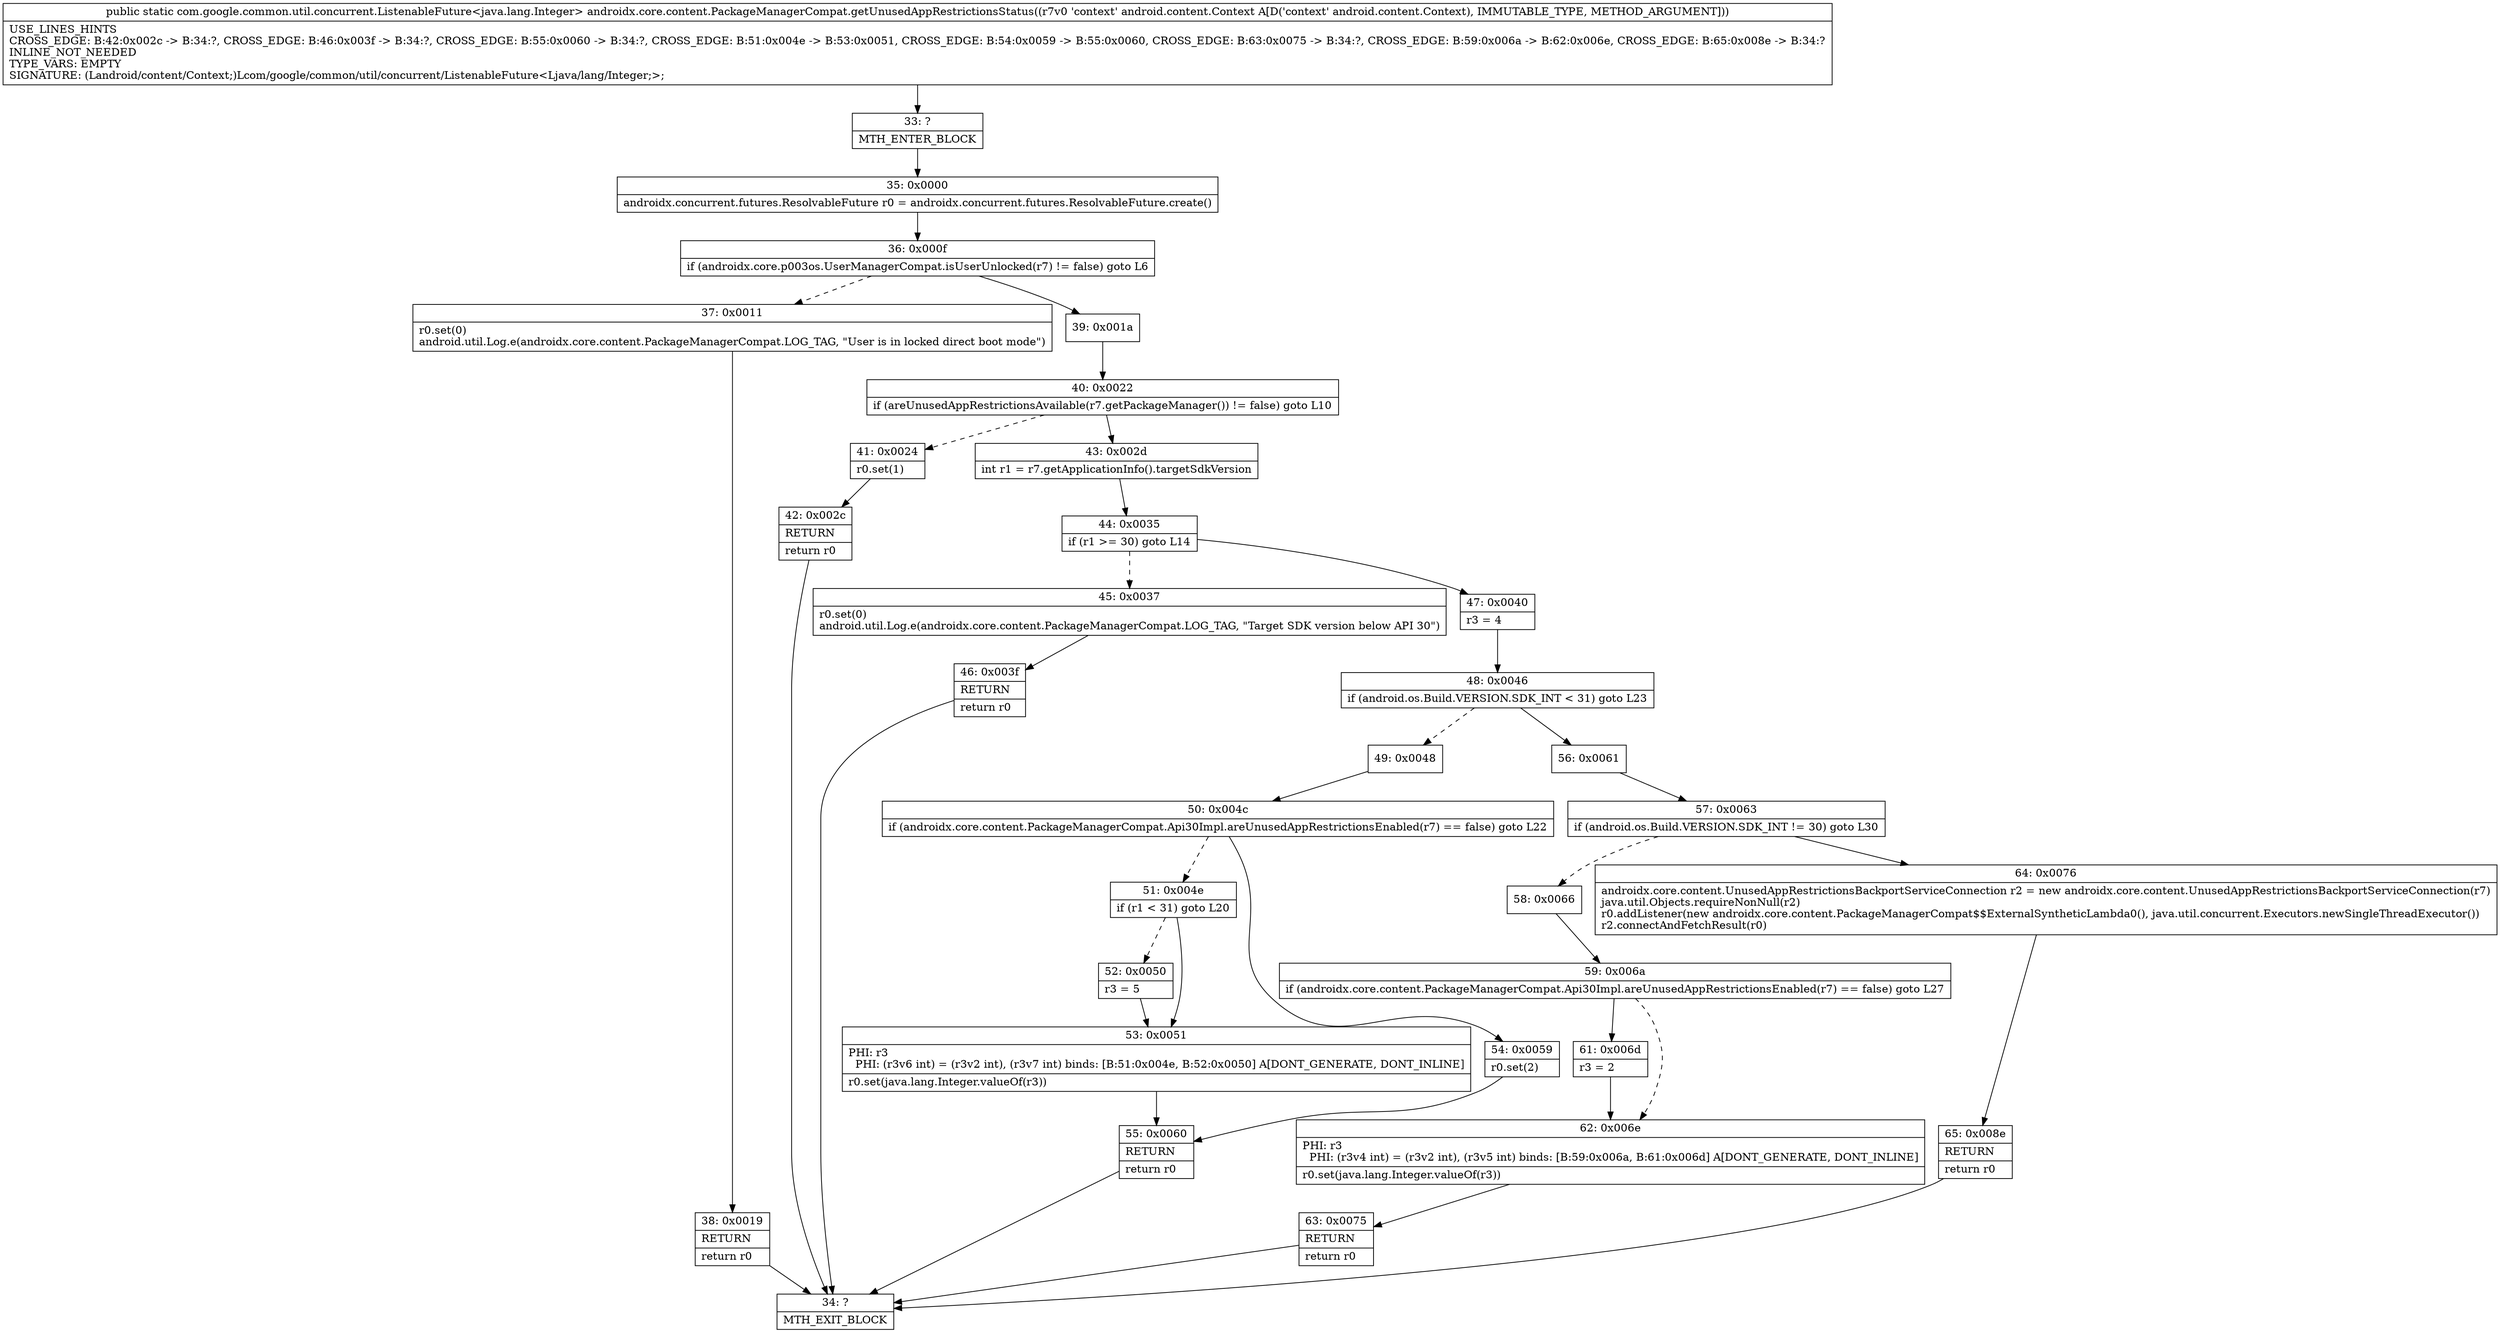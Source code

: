 digraph "CFG forandroidx.core.content.PackageManagerCompat.getUnusedAppRestrictionsStatus(Landroid\/content\/Context;)Lcom\/google\/common\/util\/concurrent\/ListenableFuture;" {
Node_33 [shape=record,label="{33\:\ ?|MTH_ENTER_BLOCK\l}"];
Node_35 [shape=record,label="{35\:\ 0x0000|androidx.concurrent.futures.ResolvableFuture r0 = androidx.concurrent.futures.ResolvableFuture.create()\l}"];
Node_36 [shape=record,label="{36\:\ 0x000f|if (androidx.core.p003os.UserManagerCompat.isUserUnlocked(r7) != false) goto L6\l}"];
Node_37 [shape=record,label="{37\:\ 0x0011|r0.set(0)\landroid.util.Log.e(androidx.core.content.PackageManagerCompat.LOG_TAG, \"User is in locked direct boot mode\")\l}"];
Node_38 [shape=record,label="{38\:\ 0x0019|RETURN\l|return r0\l}"];
Node_34 [shape=record,label="{34\:\ ?|MTH_EXIT_BLOCK\l}"];
Node_39 [shape=record,label="{39\:\ 0x001a}"];
Node_40 [shape=record,label="{40\:\ 0x0022|if (areUnusedAppRestrictionsAvailable(r7.getPackageManager()) != false) goto L10\l}"];
Node_41 [shape=record,label="{41\:\ 0x0024|r0.set(1)\l}"];
Node_42 [shape=record,label="{42\:\ 0x002c|RETURN\l|return r0\l}"];
Node_43 [shape=record,label="{43\:\ 0x002d|int r1 = r7.getApplicationInfo().targetSdkVersion\l}"];
Node_44 [shape=record,label="{44\:\ 0x0035|if (r1 \>= 30) goto L14\l}"];
Node_45 [shape=record,label="{45\:\ 0x0037|r0.set(0)\landroid.util.Log.e(androidx.core.content.PackageManagerCompat.LOG_TAG, \"Target SDK version below API 30\")\l}"];
Node_46 [shape=record,label="{46\:\ 0x003f|RETURN\l|return r0\l}"];
Node_47 [shape=record,label="{47\:\ 0x0040|r3 = 4\l}"];
Node_48 [shape=record,label="{48\:\ 0x0046|if (android.os.Build.VERSION.SDK_INT \< 31) goto L23\l}"];
Node_49 [shape=record,label="{49\:\ 0x0048}"];
Node_50 [shape=record,label="{50\:\ 0x004c|if (androidx.core.content.PackageManagerCompat.Api30Impl.areUnusedAppRestrictionsEnabled(r7) == false) goto L22\l}"];
Node_51 [shape=record,label="{51\:\ 0x004e|if (r1 \< 31) goto L20\l}"];
Node_52 [shape=record,label="{52\:\ 0x0050|r3 = 5\l}"];
Node_53 [shape=record,label="{53\:\ 0x0051|PHI: r3 \l  PHI: (r3v6 int) = (r3v2 int), (r3v7 int) binds: [B:51:0x004e, B:52:0x0050] A[DONT_GENERATE, DONT_INLINE]\l|r0.set(java.lang.Integer.valueOf(r3))\l}"];
Node_55 [shape=record,label="{55\:\ 0x0060|RETURN\l|return r0\l}"];
Node_54 [shape=record,label="{54\:\ 0x0059|r0.set(2)\l}"];
Node_56 [shape=record,label="{56\:\ 0x0061}"];
Node_57 [shape=record,label="{57\:\ 0x0063|if (android.os.Build.VERSION.SDK_INT != 30) goto L30\l}"];
Node_58 [shape=record,label="{58\:\ 0x0066}"];
Node_59 [shape=record,label="{59\:\ 0x006a|if (androidx.core.content.PackageManagerCompat.Api30Impl.areUnusedAppRestrictionsEnabled(r7) == false) goto L27\l}"];
Node_61 [shape=record,label="{61\:\ 0x006d|r3 = 2\l}"];
Node_62 [shape=record,label="{62\:\ 0x006e|PHI: r3 \l  PHI: (r3v4 int) = (r3v2 int), (r3v5 int) binds: [B:59:0x006a, B:61:0x006d] A[DONT_GENERATE, DONT_INLINE]\l|r0.set(java.lang.Integer.valueOf(r3))\l}"];
Node_63 [shape=record,label="{63\:\ 0x0075|RETURN\l|return r0\l}"];
Node_64 [shape=record,label="{64\:\ 0x0076|androidx.core.content.UnusedAppRestrictionsBackportServiceConnection r2 = new androidx.core.content.UnusedAppRestrictionsBackportServiceConnection(r7)\ljava.util.Objects.requireNonNull(r2)\lr0.addListener(new androidx.core.content.PackageManagerCompat$$ExternalSyntheticLambda0(), java.util.concurrent.Executors.newSingleThreadExecutor())\lr2.connectAndFetchResult(r0)\l}"];
Node_65 [shape=record,label="{65\:\ 0x008e|RETURN\l|return r0\l}"];
MethodNode[shape=record,label="{public static com.google.common.util.concurrent.ListenableFuture\<java.lang.Integer\> androidx.core.content.PackageManagerCompat.getUnusedAppRestrictionsStatus((r7v0 'context' android.content.Context A[D('context' android.content.Context), IMMUTABLE_TYPE, METHOD_ARGUMENT]))  | USE_LINES_HINTS\lCROSS_EDGE: B:42:0x002c \-\> B:34:?, CROSS_EDGE: B:46:0x003f \-\> B:34:?, CROSS_EDGE: B:55:0x0060 \-\> B:34:?, CROSS_EDGE: B:51:0x004e \-\> B:53:0x0051, CROSS_EDGE: B:54:0x0059 \-\> B:55:0x0060, CROSS_EDGE: B:63:0x0075 \-\> B:34:?, CROSS_EDGE: B:59:0x006a \-\> B:62:0x006e, CROSS_EDGE: B:65:0x008e \-\> B:34:?\lINLINE_NOT_NEEDED\lTYPE_VARS: EMPTY\lSIGNATURE: (Landroid\/content\/Context;)Lcom\/google\/common\/util\/concurrent\/ListenableFuture\<Ljava\/lang\/Integer;\>;\l}"];
MethodNode -> Node_33;Node_33 -> Node_35;
Node_35 -> Node_36;
Node_36 -> Node_37[style=dashed];
Node_36 -> Node_39;
Node_37 -> Node_38;
Node_38 -> Node_34;
Node_39 -> Node_40;
Node_40 -> Node_41[style=dashed];
Node_40 -> Node_43;
Node_41 -> Node_42;
Node_42 -> Node_34;
Node_43 -> Node_44;
Node_44 -> Node_45[style=dashed];
Node_44 -> Node_47;
Node_45 -> Node_46;
Node_46 -> Node_34;
Node_47 -> Node_48;
Node_48 -> Node_49[style=dashed];
Node_48 -> Node_56;
Node_49 -> Node_50;
Node_50 -> Node_51[style=dashed];
Node_50 -> Node_54;
Node_51 -> Node_52[style=dashed];
Node_51 -> Node_53;
Node_52 -> Node_53;
Node_53 -> Node_55;
Node_55 -> Node_34;
Node_54 -> Node_55;
Node_56 -> Node_57;
Node_57 -> Node_58[style=dashed];
Node_57 -> Node_64;
Node_58 -> Node_59;
Node_59 -> Node_61;
Node_59 -> Node_62[style=dashed];
Node_61 -> Node_62;
Node_62 -> Node_63;
Node_63 -> Node_34;
Node_64 -> Node_65;
Node_65 -> Node_34;
}

